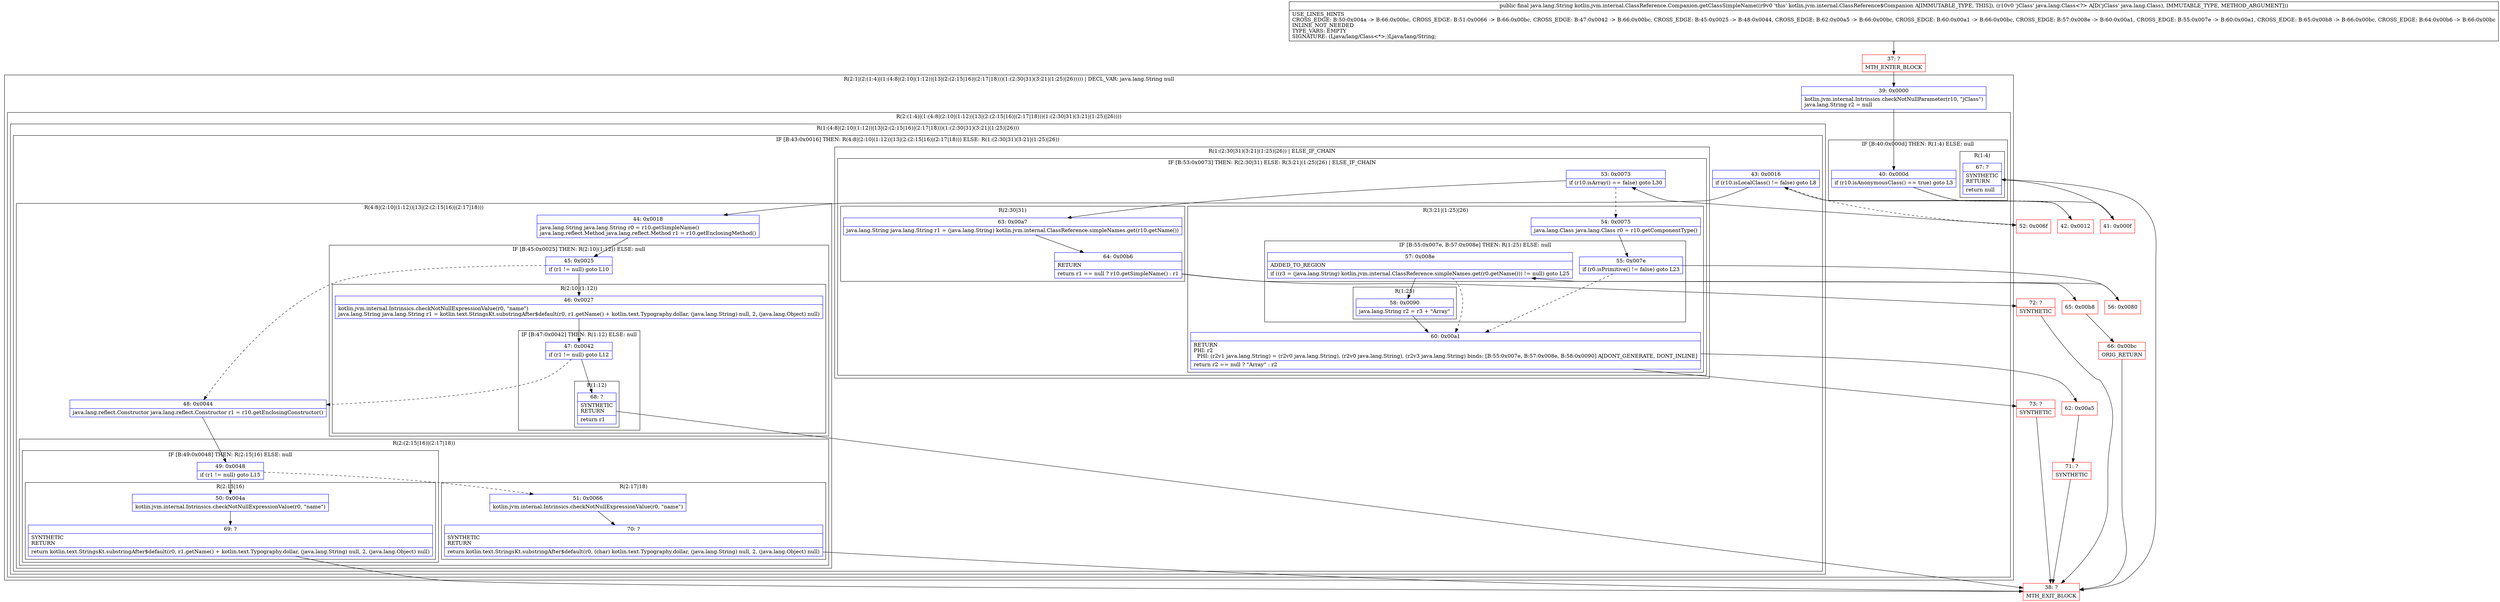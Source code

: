digraph "CFG forkotlin.jvm.internal.ClassReference.Companion.getClassSimpleName(Ljava\/lang\/Class;)Ljava\/lang\/String;" {
subgraph cluster_Region_528418395 {
label = "R(2:1|(2:(1:4)|(1:(4:8|(2:10|(1:12))|13|(2:(2:15|16)|(2:17|18)))(1:(2:30|31)(3:21|(1:25)|26))))) | DECL_VAR: java.lang.String null\l";
node [shape=record,color=blue];
Node_39 [shape=record,label="{39\:\ 0x0000|kotlin.jvm.internal.Intrinsics.checkNotNullParameter(r10, \"jClass\")\ljava.lang.String r2 = null\l}"];
subgraph cluster_Region_1568853160 {
label = "R(2:(1:4)|(1:(4:8|(2:10|(1:12))|13|(2:(2:15|16)|(2:17|18)))(1:(2:30|31)(3:21|(1:25)|26))))";
node [shape=record,color=blue];
subgraph cluster_IfRegion_537596939 {
label = "IF [B:40:0x000d] THEN: R(1:4) ELSE: null";
node [shape=record,color=blue];
Node_40 [shape=record,label="{40\:\ 0x000d|if (r10.isAnonymousClass() == true) goto L3\l}"];
subgraph cluster_Region_2007446871 {
label = "R(1:4)";
node [shape=record,color=blue];
Node_67 [shape=record,label="{67\:\ ?|SYNTHETIC\lRETURN\l|return null\l}"];
}
}
subgraph cluster_Region_1222653912 {
label = "R(1:(4:8|(2:10|(1:12))|13|(2:(2:15|16)|(2:17|18)))(1:(2:30|31)(3:21|(1:25)|26)))";
node [shape=record,color=blue];
subgraph cluster_IfRegion_55330272 {
label = "IF [B:43:0x0016] THEN: R(4:8|(2:10|(1:12))|13|(2:(2:15|16)|(2:17|18))) ELSE: R(1:(2:30|31)(3:21|(1:25)|26))";
node [shape=record,color=blue];
Node_43 [shape=record,label="{43\:\ 0x0016|if (r10.isLocalClass() != false) goto L8\l}"];
subgraph cluster_Region_1268019039 {
label = "R(4:8|(2:10|(1:12))|13|(2:(2:15|16)|(2:17|18)))";
node [shape=record,color=blue];
Node_44 [shape=record,label="{44\:\ 0x0018|java.lang.String java.lang.String r0 = r10.getSimpleName()\ljava.lang.reflect.Method java.lang.reflect.Method r1 = r10.getEnclosingMethod()\l}"];
subgraph cluster_IfRegion_1252547647 {
label = "IF [B:45:0x0025] THEN: R(2:10|(1:12)) ELSE: null";
node [shape=record,color=blue];
Node_45 [shape=record,label="{45\:\ 0x0025|if (r1 != null) goto L10\l}"];
subgraph cluster_Region_293734393 {
label = "R(2:10|(1:12))";
node [shape=record,color=blue];
Node_46 [shape=record,label="{46\:\ 0x0027|kotlin.jvm.internal.Intrinsics.checkNotNullExpressionValue(r0, \"name\")\ljava.lang.String java.lang.String r1 = kotlin.text.StringsKt.substringAfter$default(r0, r1.getName() + kotlin.text.Typography.dollar, (java.lang.String) null, 2, (java.lang.Object) null)\l}"];
subgraph cluster_IfRegion_1436177935 {
label = "IF [B:47:0x0042] THEN: R(1:12) ELSE: null";
node [shape=record,color=blue];
Node_47 [shape=record,label="{47\:\ 0x0042|if (r1 != null) goto L12\l}"];
subgraph cluster_Region_116051647 {
label = "R(1:12)";
node [shape=record,color=blue];
Node_68 [shape=record,label="{68\:\ ?|SYNTHETIC\lRETURN\l|return r1\l}"];
}
}
}
}
Node_48 [shape=record,label="{48\:\ 0x0044|java.lang.reflect.Constructor java.lang.reflect.Constructor r1 = r10.getEnclosingConstructor()\l}"];
subgraph cluster_Region_2074063566 {
label = "R(2:(2:15|16)|(2:17|18))";
node [shape=record,color=blue];
subgraph cluster_IfRegion_1268000604 {
label = "IF [B:49:0x0048] THEN: R(2:15|16) ELSE: null";
node [shape=record,color=blue];
Node_49 [shape=record,label="{49\:\ 0x0048|if (r1 != null) goto L15\l}"];
subgraph cluster_Region_789983449 {
label = "R(2:15|16)";
node [shape=record,color=blue];
Node_50 [shape=record,label="{50\:\ 0x004a|kotlin.jvm.internal.Intrinsics.checkNotNullExpressionValue(r0, \"name\")\l}"];
Node_69 [shape=record,label="{69\:\ ?|SYNTHETIC\lRETURN\l|return kotlin.text.StringsKt.substringAfter$default(r0, r1.getName() + kotlin.text.Typography.dollar, (java.lang.String) null, 2, (java.lang.Object) null)\l}"];
}
}
subgraph cluster_Region_573448626 {
label = "R(2:17|18)";
node [shape=record,color=blue];
Node_51 [shape=record,label="{51\:\ 0x0066|kotlin.jvm.internal.Intrinsics.checkNotNullExpressionValue(r0, \"name\")\l}"];
Node_70 [shape=record,label="{70\:\ ?|SYNTHETIC\lRETURN\l|return kotlin.text.StringsKt.substringAfter$default(r0, (char) kotlin.text.Typography.dollar, (java.lang.String) null, 2, (java.lang.Object) null)\l}"];
}
}
}
subgraph cluster_Region_895233383 {
label = "R(1:(2:30|31)(3:21|(1:25)|26)) | ELSE_IF_CHAIN\l";
node [shape=record,color=blue];
subgraph cluster_IfRegion_2093712099 {
label = "IF [B:53:0x0073] THEN: R(2:30|31) ELSE: R(3:21|(1:25)|26) | ELSE_IF_CHAIN\l";
node [shape=record,color=blue];
Node_53 [shape=record,label="{53\:\ 0x0073|if (r10.isArray() == false) goto L30\l}"];
subgraph cluster_Region_697497375 {
label = "R(2:30|31)";
node [shape=record,color=blue];
Node_63 [shape=record,label="{63\:\ 0x00a7|java.lang.String java.lang.String r1 = (java.lang.String) kotlin.jvm.internal.ClassReference.simpleNames.get(r10.getName())\l}"];
Node_64 [shape=record,label="{64\:\ 0x00b6|RETURN\l|return r1 == null ? r10.getSimpleName() : r1\l}"];
}
subgraph cluster_Region_1105425897 {
label = "R(3:21|(1:25)|26)";
node [shape=record,color=blue];
Node_54 [shape=record,label="{54\:\ 0x0075|java.lang.Class java.lang.Class r0 = r10.getComponentType()\l}"];
subgraph cluster_IfRegion_1312317864 {
label = "IF [B:55:0x007e, B:57:0x008e] THEN: R(1:25) ELSE: null";
node [shape=record,color=blue];
Node_55 [shape=record,label="{55\:\ 0x007e|if (r0.isPrimitive() != false) goto L23\l}"];
Node_57 [shape=record,label="{57\:\ 0x008e|ADDED_TO_REGION\l|if ((r3 = (java.lang.String) kotlin.jvm.internal.ClassReference.simpleNames.get(r0.getName())) != null) goto L25\l}"];
subgraph cluster_Region_1809698446 {
label = "R(1:25)";
node [shape=record,color=blue];
Node_58 [shape=record,label="{58\:\ 0x0090|java.lang.String r2 = r3 + \"Array\"\l}"];
}
}
Node_60 [shape=record,label="{60\:\ 0x00a1|RETURN\lPHI: r2 \l  PHI: (r2v1 java.lang.String) = (r2v0 java.lang.String), (r2v0 java.lang.String), (r2v3 java.lang.String) binds: [B:55:0x007e, B:57:0x008e, B:58:0x0090] A[DONT_GENERATE, DONT_INLINE]\l|return r2 == null ? \"Array\" : r2\l}"];
}
}
}
}
}
}
}
Node_37 [shape=record,color=red,label="{37\:\ ?|MTH_ENTER_BLOCK\l}"];
Node_41 [shape=record,color=red,label="{41\:\ 0x000f}"];
Node_38 [shape=record,color=red,label="{38\:\ ?|MTH_EXIT_BLOCK\l}"];
Node_42 [shape=record,color=red,label="{42\:\ 0x0012}"];
Node_52 [shape=record,color=red,label="{52\:\ 0x006f}"];
Node_56 [shape=record,color=red,label="{56\:\ 0x0080}"];
Node_62 [shape=record,color=red,label="{62\:\ 0x00a5}"];
Node_71 [shape=record,color=red,label="{71\:\ ?|SYNTHETIC\l}"];
Node_73 [shape=record,color=red,label="{73\:\ ?|SYNTHETIC\l}"];
Node_65 [shape=record,color=red,label="{65\:\ 0x00b8}"];
Node_66 [shape=record,color=red,label="{66\:\ 0x00bc|ORIG_RETURN\l}"];
Node_72 [shape=record,color=red,label="{72\:\ ?|SYNTHETIC\l}"];
MethodNode[shape=record,label="{public final java.lang.String kotlin.jvm.internal.ClassReference.Companion.getClassSimpleName((r9v0 'this' kotlin.jvm.internal.ClassReference$Companion A[IMMUTABLE_TYPE, THIS]), (r10v0 'jClass' java.lang.Class\<?\> A[D('jClass' java.lang.Class), IMMUTABLE_TYPE, METHOD_ARGUMENT]))  | USE_LINES_HINTS\lCROSS_EDGE: B:50:0x004a \-\> B:66:0x00bc, CROSS_EDGE: B:51:0x0066 \-\> B:66:0x00bc, CROSS_EDGE: B:47:0x0042 \-\> B:66:0x00bc, CROSS_EDGE: B:45:0x0025 \-\> B:48:0x0044, CROSS_EDGE: B:62:0x00a5 \-\> B:66:0x00bc, CROSS_EDGE: B:60:0x00a1 \-\> B:66:0x00bc, CROSS_EDGE: B:57:0x008e \-\> B:60:0x00a1, CROSS_EDGE: B:55:0x007e \-\> B:60:0x00a1, CROSS_EDGE: B:65:0x00b8 \-\> B:66:0x00bc, CROSS_EDGE: B:64:0x00b6 \-\> B:66:0x00bc\lINLINE_NOT_NEEDED\lTYPE_VARS: EMPTY\lSIGNATURE: (Ljava\/lang\/Class\<*\>;)Ljava\/lang\/String;\l}"];
MethodNode -> Node_37;Node_39 -> Node_40;
Node_40 -> Node_41;
Node_40 -> Node_42[style=dashed];
Node_67 -> Node_38;
Node_43 -> Node_44;
Node_43 -> Node_52[style=dashed];
Node_44 -> Node_45;
Node_45 -> Node_46;
Node_45 -> Node_48[style=dashed];
Node_46 -> Node_47;
Node_47 -> Node_48[style=dashed];
Node_47 -> Node_68;
Node_68 -> Node_38;
Node_48 -> Node_49;
Node_49 -> Node_50;
Node_49 -> Node_51[style=dashed];
Node_50 -> Node_69;
Node_69 -> Node_38;
Node_51 -> Node_70;
Node_70 -> Node_38;
Node_53 -> Node_54[style=dashed];
Node_53 -> Node_63;
Node_63 -> Node_64;
Node_64 -> Node_65;
Node_64 -> Node_72;
Node_54 -> Node_55;
Node_55 -> Node_56;
Node_55 -> Node_60[style=dashed];
Node_57 -> Node_58;
Node_57 -> Node_60[style=dashed];
Node_58 -> Node_60;
Node_60 -> Node_62;
Node_60 -> Node_73;
Node_37 -> Node_39;
Node_41 -> Node_67;
Node_42 -> Node_43;
Node_52 -> Node_53;
Node_56 -> Node_57;
Node_62 -> Node_71;
Node_71 -> Node_38;
Node_73 -> Node_38;
Node_65 -> Node_66;
Node_66 -> Node_38;
Node_72 -> Node_38;
}

